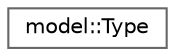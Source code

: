 digraph "Graphical Class Hierarchy"
{
 // LATEX_PDF_SIZE
  bgcolor="transparent";
  edge [fontname=Helvetica,fontsize=10,labelfontname=Helvetica,labelfontsize=10];
  node [fontname=Helvetica,fontsize=10,shape=box,height=0.2,width=0.4];
  rankdir="LR";
  Node0 [label="model::Type",height=0.2,width=0.4,color="grey40", fillcolor="white", style="filled",URL="$classmodel_1_1_type.html",tooltip="class Type -"];
}
